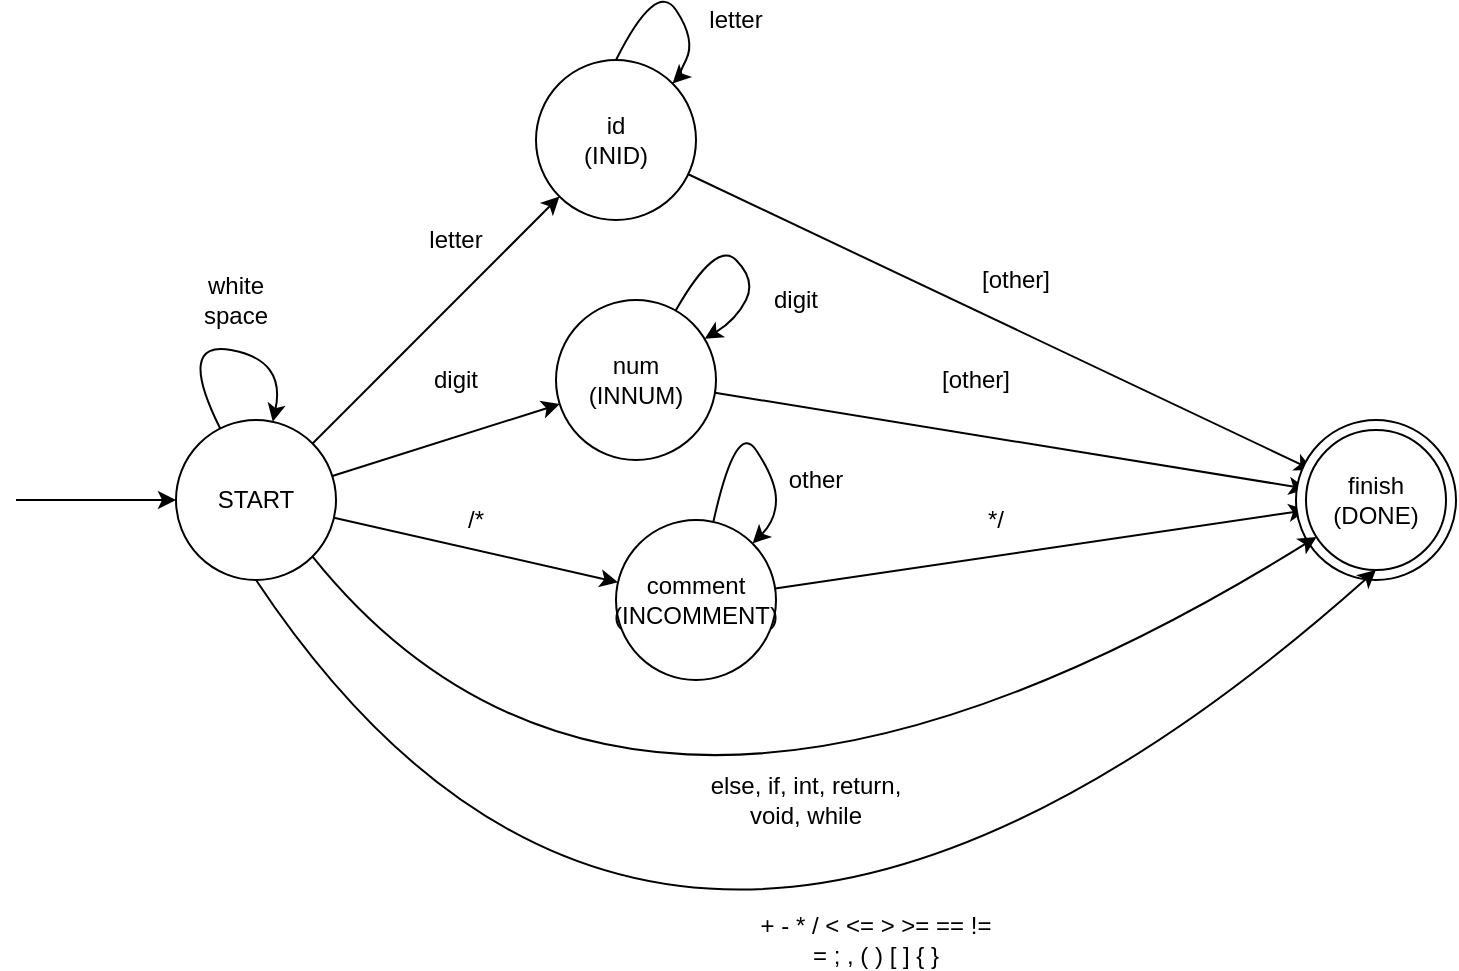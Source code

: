 <mxfile version="14.5.6" type="device"><diagram id="COVd2Aw3yS-YNHLWiAo8" name="Page-1"><mxGraphModel dx="977" dy="583" grid="1" gridSize="10" guides="1" tooltips="1" connect="1" arrows="1" fold="1" page="1" pageScale="1" pageWidth="827" pageHeight="1169" math="0" shadow="0"><root><mxCell id="0"/><mxCell id="1" parent="0"/><mxCell id="JgCLwkBe0orHtZCBK2B7-5" style="rounded=0;orthogonalLoop=1;jettySize=auto;html=1;" edge="1" parent="1" source="JgCLwkBe0orHtZCBK2B7-1" target="JgCLwkBe0orHtZCBK2B7-4"><mxGeometry relative="1" as="geometry"/></mxCell><mxCell id="JgCLwkBe0orHtZCBK2B7-12" style="rounded=0;orthogonalLoop=1;jettySize=auto;html=1;shadow=0;strokeColor=none;" edge="1" parent="1" source="JgCLwkBe0orHtZCBK2B7-1" target="JgCLwkBe0orHtZCBK2B7-11"><mxGeometry relative="1" as="geometry"/></mxCell><mxCell id="JgCLwkBe0orHtZCBK2B7-13" style="edgeStyle=none;rounded=0;orthogonalLoop=1;jettySize=auto;html=1;shadow=0;" edge="1" parent="1" source="JgCLwkBe0orHtZCBK2B7-1" target="JgCLwkBe0orHtZCBK2B7-11"><mxGeometry relative="1" as="geometry"/></mxCell><mxCell id="JgCLwkBe0orHtZCBK2B7-19" style="edgeStyle=none;rounded=0;orthogonalLoop=1;jettySize=auto;html=1;shadow=0;" edge="1" parent="1" source="JgCLwkBe0orHtZCBK2B7-1" target="JgCLwkBe0orHtZCBK2B7-18"><mxGeometry relative="1" as="geometry"/></mxCell><mxCell id="JgCLwkBe0orHtZCBK2B7-1" value="START" style="ellipse;whiteSpace=wrap;html=1;aspect=fixed;" vertex="1" parent="1"><mxGeometry x="134" y="380" width="80" height="80" as="geometry"/></mxCell><mxCell id="JgCLwkBe0orHtZCBK2B7-2" value="" style="endArrow=classic;html=1;" edge="1" parent="1" target="JgCLwkBe0orHtZCBK2B7-1"><mxGeometry width="50" height="50" relative="1" as="geometry"><mxPoint x="54" y="420" as="sourcePoint"/><mxPoint x="444" y="480" as="targetPoint"/></mxGeometry></mxCell><mxCell id="JgCLwkBe0orHtZCBK2B7-38" style="edgeStyle=none;rounded=0;orthogonalLoop=1;jettySize=auto;html=1;shadow=0;" edge="1" parent="1" source="JgCLwkBe0orHtZCBK2B7-4" target="JgCLwkBe0orHtZCBK2B7-31"><mxGeometry relative="1" as="geometry"/></mxCell><mxCell id="JgCLwkBe0orHtZCBK2B7-4" value="id&lt;br&gt;(INID)" style="ellipse;whiteSpace=wrap;html=1;aspect=fixed;" vertex="1" parent="1"><mxGeometry x="314" y="200" width="80" height="80" as="geometry"/></mxCell><mxCell id="JgCLwkBe0orHtZCBK2B7-7" value="letter" style="text;html=1;strokeColor=none;fillColor=none;align=center;verticalAlign=middle;whiteSpace=wrap;rounded=0;" vertex="1" parent="1"><mxGeometry x="254" y="280" width="40" height="20" as="geometry"/></mxCell><mxCell id="JgCLwkBe0orHtZCBK2B7-9" value="" style="curved=1;endArrow=classic;html=1;shadow=0;exitX=0.5;exitY=0;exitDx=0;exitDy=0;" edge="1" parent="1" source="JgCLwkBe0orHtZCBK2B7-4" target="JgCLwkBe0orHtZCBK2B7-4"><mxGeometry width="50" height="50" relative="1" as="geometry"><mxPoint x="454" y="320" as="sourcePoint"/><mxPoint x="504" y="270" as="targetPoint"/><Array as="points"><mxPoint x="374" y="160"/><mxPoint x="394" y="190"/><mxPoint x="384" y="210"/></Array></mxGeometry></mxCell><mxCell id="JgCLwkBe0orHtZCBK2B7-10" value="letter" style="text;html=1;strokeColor=none;fillColor=none;align=center;verticalAlign=middle;whiteSpace=wrap;rounded=0;" vertex="1" parent="1"><mxGeometry x="394" y="170" width="40" height="20" as="geometry"/></mxCell><mxCell id="JgCLwkBe0orHtZCBK2B7-40" style="edgeStyle=none;rounded=0;orthogonalLoop=1;jettySize=auto;html=1;shadow=0;" edge="1" parent="1" source="JgCLwkBe0orHtZCBK2B7-11" target="JgCLwkBe0orHtZCBK2B7-31"><mxGeometry relative="1" as="geometry"/></mxCell><mxCell id="JgCLwkBe0orHtZCBK2B7-11" value="num&lt;br&gt;(INNUM)" style="ellipse;whiteSpace=wrap;html=1;aspect=fixed;" vertex="1" parent="1"><mxGeometry x="324" y="320" width="80" height="80" as="geometry"/></mxCell><mxCell id="JgCLwkBe0orHtZCBK2B7-14" value="digit" style="text;html=1;strokeColor=none;fillColor=none;align=center;verticalAlign=middle;whiteSpace=wrap;rounded=0;" vertex="1" parent="1"><mxGeometry x="254" y="350" width="40" height="20" as="geometry"/></mxCell><mxCell id="JgCLwkBe0orHtZCBK2B7-16" value="" style="curved=1;endArrow=classic;html=1;shadow=0;" edge="1" parent="1" source="JgCLwkBe0orHtZCBK2B7-11" target="JgCLwkBe0orHtZCBK2B7-11"><mxGeometry width="50" height="50" relative="1" as="geometry"><mxPoint x="384" y="320" as="sourcePoint"/><mxPoint x="412.284" y="331.716" as="targetPoint"/><Array as="points"><mxPoint x="404" y="290"/><mxPoint x="424" y="310"/><mxPoint x="414" y="330"/></Array></mxGeometry></mxCell><mxCell id="JgCLwkBe0orHtZCBK2B7-17" value="digit" style="text;html=1;strokeColor=none;fillColor=none;align=center;verticalAlign=middle;whiteSpace=wrap;rounded=0;" vertex="1" parent="1"><mxGeometry x="424" y="310" width="40" height="20" as="geometry"/></mxCell><mxCell id="JgCLwkBe0orHtZCBK2B7-33" style="edgeStyle=none;rounded=0;orthogonalLoop=1;jettySize=auto;html=1;shadow=0;" edge="1" parent="1" source="JgCLwkBe0orHtZCBK2B7-18" target="JgCLwkBe0orHtZCBK2B7-31"><mxGeometry relative="1" as="geometry"/></mxCell><mxCell id="JgCLwkBe0orHtZCBK2B7-18" value="comment&lt;br&gt;(INCOMMENT)" style="ellipse;whiteSpace=wrap;html=1;aspect=fixed;" vertex="1" parent="1"><mxGeometry x="354" y="430" width="80" height="80" as="geometry"/></mxCell><mxCell id="JgCLwkBe0orHtZCBK2B7-20" value="/*" style="text;html=1;strokeColor=none;fillColor=none;align=center;verticalAlign=middle;whiteSpace=wrap;rounded=0;" vertex="1" parent="1"><mxGeometry x="264" y="420" width="40" height="20" as="geometry"/></mxCell><mxCell id="JgCLwkBe0orHtZCBK2B7-21" value="else, if, int, return, void, while" style="text;html=1;strokeColor=none;fillColor=none;align=center;verticalAlign=middle;whiteSpace=wrap;rounded=0;" vertex="1" parent="1"><mxGeometry x="394" y="560" width="110" height="20" as="geometry"/></mxCell><mxCell id="JgCLwkBe0orHtZCBK2B7-28" value="*/" style="text;html=1;strokeColor=none;fillColor=none;align=center;verticalAlign=middle;whiteSpace=wrap;rounded=0;" vertex="1" parent="1"><mxGeometry x="524" y="420" width="40" height="20" as="geometry"/></mxCell><mxCell id="JgCLwkBe0orHtZCBK2B7-32" value="" style="group" vertex="1" connectable="0" parent="1"><mxGeometry x="694" y="380" width="80" height="80" as="geometry"/></mxCell><mxCell id="JgCLwkBe0orHtZCBK2B7-30" value="finish" style="ellipse;whiteSpace=wrap;html=1;aspect=fixed;" vertex="1" parent="JgCLwkBe0orHtZCBK2B7-32"><mxGeometry width="80" height="80" as="geometry"/></mxCell><mxCell id="JgCLwkBe0orHtZCBK2B7-31" value="finish&lt;br&gt;(DONE)" style="ellipse;whiteSpace=wrap;html=1;aspect=fixed;" vertex="1" parent="JgCLwkBe0orHtZCBK2B7-32"><mxGeometry x="5" y="5" width="70" height="70" as="geometry"/></mxCell><mxCell id="JgCLwkBe0orHtZCBK2B7-34" value="+ - * / &amp;lt; &amp;lt;= &amp;gt; &amp;gt;= == != = ; , ( ) [ ] { }" style="text;html=1;strokeColor=none;fillColor=none;align=center;verticalAlign=middle;whiteSpace=wrap;rounded=0;" vertex="1" parent="1"><mxGeometry x="424" y="630" width="120" height="20" as="geometry"/></mxCell><mxCell id="JgCLwkBe0orHtZCBK2B7-35" value="white space" style="text;html=1;strokeColor=none;fillColor=none;align=center;verticalAlign=middle;whiteSpace=wrap;rounded=0;" vertex="1" parent="1"><mxGeometry x="144" y="310" width="40" height="20" as="geometry"/></mxCell><mxCell id="JgCLwkBe0orHtZCBK2B7-37" value="" style="curved=1;endArrow=classic;html=1;shadow=0;" edge="1" parent="1" source="JgCLwkBe0orHtZCBK2B7-1" target="JgCLwkBe0orHtZCBK2B7-1"><mxGeometry width="50" height="50" relative="1" as="geometry"><mxPoint x="424" y="520" as="sourcePoint"/><mxPoint x="474" y="470" as="targetPoint"/><Array as="points"><mxPoint x="134" y="340"/><mxPoint x="189" y="350"/></Array></mxGeometry></mxCell><mxCell id="JgCLwkBe0orHtZCBK2B7-39" value="[other]" style="text;html=1;strokeColor=none;fillColor=none;align=center;verticalAlign=middle;whiteSpace=wrap;rounded=0;" vertex="1" parent="1"><mxGeometry x="534" y="300" width="40" height="20" as="geometry"/></mxCell><mxCell id="JgCLwkBe0orHtZCBK2B7-41" style="edgeStyle=none;rounded=0;orthogonalLoop=1;jettySize=auto;html=1;exitX=0.5;exitY=0;exitDx=0;exitDy=0;shadow=0;" edge="1" parent="1" source="JgCLwkBe0orHtZCBK2B7-39" target="JgCLwkBe0orHtZCBK2B7-39"><mxGeometry relative="1" as="geometry"/></mxCell><mxCell id="JgCLwkBe0orHtZCBK2B7-44" value="[other]" style="text;html=1;strokeColor=none;fillColor=none;align=center;verticalAlign=middle;whiteSpace=wrap;rounded=0;" vertex="1" parent="1"><mxGeometry x="514" y="350" width="40" height="20" as="geometry"/></mxCell><mxCell id="JgCLwkBe0orHtZCBK2B7-50" value="" style="curved=1;endArrow=classic;html=1;shadow=0;exitX=1;exitY=1;exitDx=0;exitDy=0;" edge="1" parent="1" source="JgCLwkBe0orHtZCBK2B7-1" target="JgCLwkBe0orHtZCBK2B7-31"><mxGeometry width="50" height="50" relative="1" as="geometry"><mxPoint x="414" y="480" as="sourcePoint"/><mxPoint x="464" y="430" as="targetPoint"/><Array as="points"><mxPoint x="364" y="650"/></Array></mxGeometry></mxCell><mxCell id="JgCLwkBe0orHtZCBK2B7-51" value="" style="curved=1;endArrow=classic;html=1;shadow=0;exitX=0.5;exitY=1;exitDx=0;exitDy=0;entryX=0.5;entryY=1;entryDx=0;entryDy=0;" edge="1" parent="1" source="JgCLwkBe0orHtZCBK2B7-1" target="JgCLwkBe0orHtZCBK2B7-31"><mxGeometry width="50" height="50" relative="1" as="geometry"><mxPoint x="188.284" y="519.804" as="sourcePoint"/><mxPoint x="690.275" y="509.998" as="targetPoint"/><Array as="points"><mxPoint x="380" y="770"/></Array></mxGeometry></mxCell><mxCell id="JgCLwkBe0orHtZCBK2B7-52" value="" style="curved=1;endArrow=classic;html=1;shadow=0;" edge="1" parent="1" source="JgCLwkBe0orHtZCBK2B7-18" target="JgCLwkBe0orHtZCBK2B7-18"><mxGeometry width="50" height="50" relative="1" as="geometry"><mxPoint x="389.607" y="409.271" as="sourcePoint"/><mxPoint x="403.456" y="433.424" as="targetPoint"/><Array as="points"><mxPoint x="414" y="380"/><mxPoint x="434" y="410"/><mxPoint x="434" y="430"/></Array></mxGeometry></mxCell><mxCell id="JgCLwkBe0orHtZCBK2B7-53" value="other" style="text;html=1;strokeColor=none;fillColor=none;align=center;verticalAlign=middle;whiteSpace=wrap;rounded=0;" vertex="1" parent="1"><mxGeometry x="434" y="400" width="40" height="20" as="geometry"/></mxCell></root></mxGraphModel></diagram></mxfile>